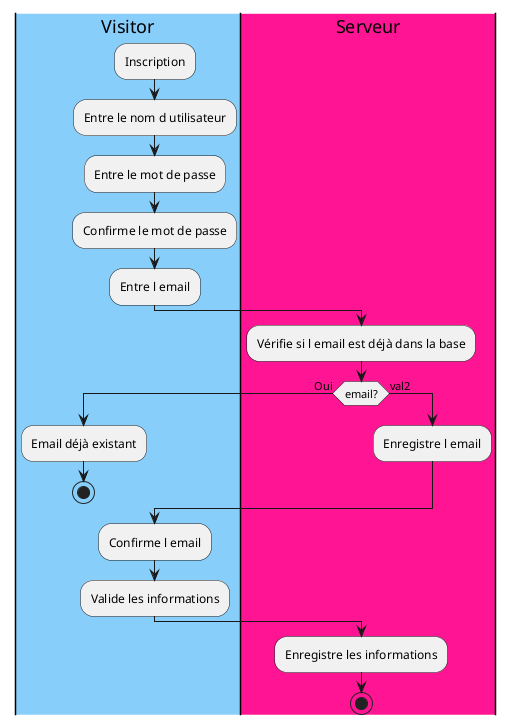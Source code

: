 @startuml exercice2

|#LightSkyBlue|Visitor|
:Inscription;
:Entre le nom d utilisateur;
:Entre le mot de passe;
:Confirme le mot de passe;
:Entre l email;

|Serveur|
:Vérifie si l email est déjà dans la base;
if (email?) then (Oui)
   |Visitor|
   :Email déjà existant;
   stop
else (val2)
|Serveur|
    :Enregistre l email;
endif

|Visitor|
:Confirme l email;
:Valide les informations;

|#DeepPink|Serveur|
:Enregistre les informations;
stop